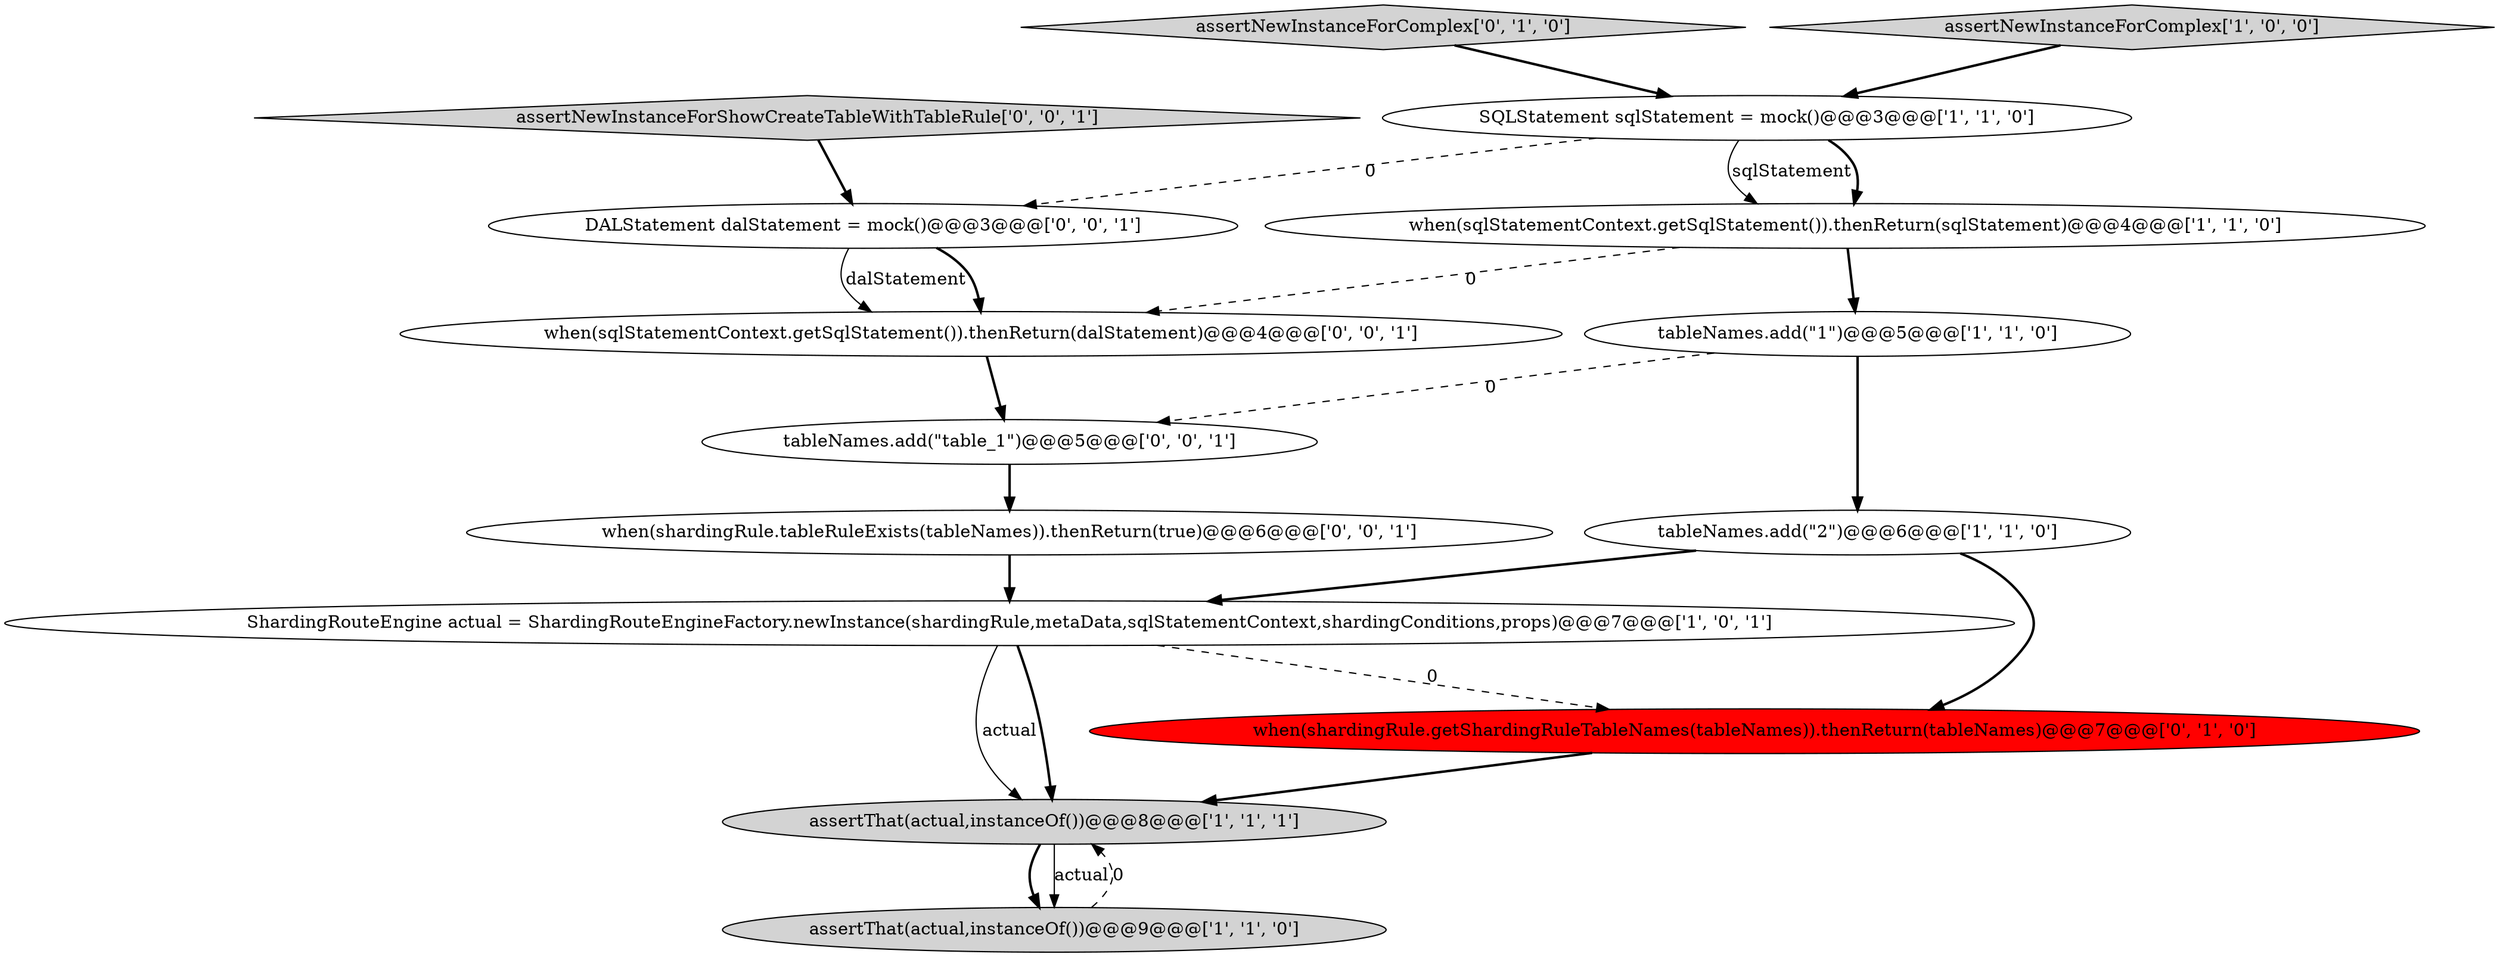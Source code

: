 digraph {
7 [style = filled, label = "assertThat(actual,instanceOf())@@@8@@@['1', '1', '1']", fillcolor = lightgray, shape = ellipse image = "AAA0AAABBB1BBB"];
8 [style = filled, label = "assertNewInstanceForComplex['0', '1', '0']", fillcolor = lightgray, shape = diamond image = "AAA0AAABBB2BBB"];
9 [style = filled, label = "when(shardingRule.getShardingRuleTableNames(tableNames)).thenReturn(tableNames)@@@7@@@['0', '1', '0']", fillcolor = red, shape = ellipse image = "AAA1AAABBB2BBB"];
1 [style = filled, label = "tableNames.add(\"1\")@@@5@@@['1', '1', '0']", fillcolor = white, shape = ellipse image = "AAA0AAABBB1BBB"];
6 [style = filled, label = "tableNames.add(\"2\")@@@6@@@['1', '1', '0']", fillcolor = white, shape = ellipse image = "AAA0AAABBB1BBB"];
10 [style = filled, label = "when(sqlStatementContext.getSqlStatement()).thenReturn(dalStatement)@@@4@@@['0', '0', '1']", fillcolor = white, shape = ellipse image = "AAA0AAABBB3BBB"];
13 [style = filled, label = "assertNewInstanceForShowCreateTableWithTableRule['0', '0', '1']", fillcolor = lightgray, shape = diamond image = "AAA0AAABBB3BBB"];
14 [style = filled, label = "when(shardingRule.tableRuleExists(tableNames)).thenReturn(true)@@@6@@@['0', '0', '1']", fillcolor = white, shape = ellipse image = "AAA0AAABBB3BBB"];
4 [style = filled, label = "assertThat(actual,instanceOf())@@@9@@@['1', '1', '0']", fillcolor = lightgray, shape = ellipse image = "AAA0AAABBB1BBB"];
5 [style = filled, label = "ShardingRouteEngine actual = ShardingRouteEngineFactory.newInstance(shardingRule,metaData,sqlStatementContext,shardingConditions,props)@@@7@@@['1', '0', '1']", fillcolor = white, shape = ellipse image = "AAA0AAABBB1BBB"];
0 [style = filled, label = "assertNewInstanceForComplex['1', '0', '0']", fillcolor = lightgray, shape = diamond image = "AAA0AAABBB1BBB"];
11 [style = filled, label = "DALStatement dalStatement = mock()@@@3@@@['0', '0', '1']", fillcolor = white, shape = ellipse image = "AAA0AAABBB3BBB"];
3 [style = filled, label = "SQLStatement sqlStatement = mock()@@@3@@@['1', '1', '0']", fillcolor = white, shape = ellipse image = "AAA0AAABBB1BBB"];
2 [style = filled, label = "when(sqlStatementContext.getSqlStatement()).thenReturn(sqlStatement)@@@4@@@['1', '1', '0']", fillcolor = white, shape = ellipse image = "AAA0AAABBB1BBB"];
12 [style = filled, label = "tableNames.add(\"table_1\")@@@5@@@['0', '0', '1']", fillcolor = white, shape = ellipse image = "AAA0AAABBB3BBB"];
0->3 [style = bold, label=""];
2->1 [style = bold, label=""];
8->3 [style = bold, label=""];
5->9 [style = dashed, label="0"];
11->10 [style = solid, label="dalStatement"];
7->4 [style = bold, label=""];
9->7 [style = bold, label=""];
3->2 [style = solid, label="sqlStatement"];
13->11 [style = bold, label=""];
2->10 [style = dashed, label="0"];
1->12 [style = dashed, label="0"];
6->5 [style = bold, label=""];
1->6 [style = bold, label=""];
3->2 [style = bold, label=""];
11->10 [style = bold, label=""];
10->12 [style = bold, label=""];
7->4 [style = solid, label="actual"];
4->7 [style = dashed, label="0"];
12->14 [style = bold, label=""];
5->7 [style = solid, label="actual"];
5->7 [style = bold, label=""];
6->9 [style = bold, label=""];
3->11 [style = dashed, label="0"];
14->5 [style = bold, label=""];
}
